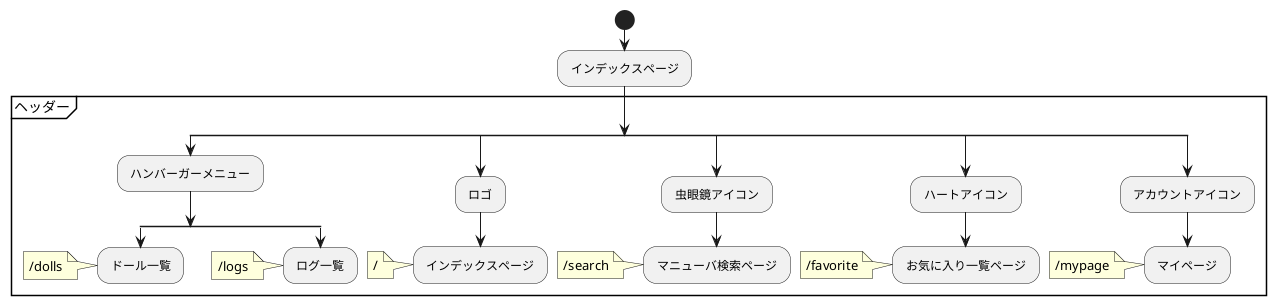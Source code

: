 @startuml screen-transition
start
: インデックスページ ;
partition ヘッダー {
    split 
        : ハンバーガーメニュー ;
        split
            : ドール一覧 ;
            note
                /dolls
            end note
            detach
        split again
            : ログ一覧 ;
            note
                /logs
            end note
            detach
        end split
    split again
        : ロゴ ;
            : インデックスページ ;
            note
                /
            end note
            detach
    split again
        : 虫眼鏡アイコン ;
            : マニューバ検索ページ ;
            note
                /search
            end note
            detach
    split again
        : ハートアイコン ;
            : お気に入り一覧ページ ;
            note
                /favorite
            end note
            detach
    split again
        : アカウントアイコン ;
            : マイページ ;
            note
                /mypage
            end note
            detach
    end split
}
@enduml